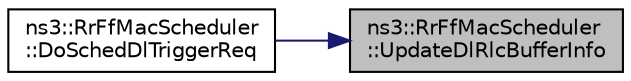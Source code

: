 digraph "ns3::RrFfMacScheduler::UpdateDlRlcBufferInfo"
{
 // LATEX_PDF_SIZE
  edge [fontname="Helvetica",fontsize="10",labelfontname="Helvetica",labelfontsize="10"];
  node [fontname="Helvetica",fontsize="10",shape=record];
  rankdir="RL";
  Node1 [label="ns3::RrFfMacScheduler\l::UpdateDlRlcBufferInfo",height=0.2,width=0.4,color="black", fillcolor="grey75", style="filled", fontcolor="black",tooltip="Update DL RLC buffer info function."];
  Node1 -> Node2 [dir="back",color="midnightblue",fontsize="10",style="solid",fontname="Helvetica"];
  Node2 [label="ns3::RrFfMacScheduler\l::DoSchedDlTriggerReq",height=0.2,width=0.4,color="black", fillcolor="white", style="filled",URL="$classns3_1_1_rr_ff_mac_scheduler.html#a185c818311c062bfc0af357e94d49e1e",tooltip="Sched DL trigger request."];
}
